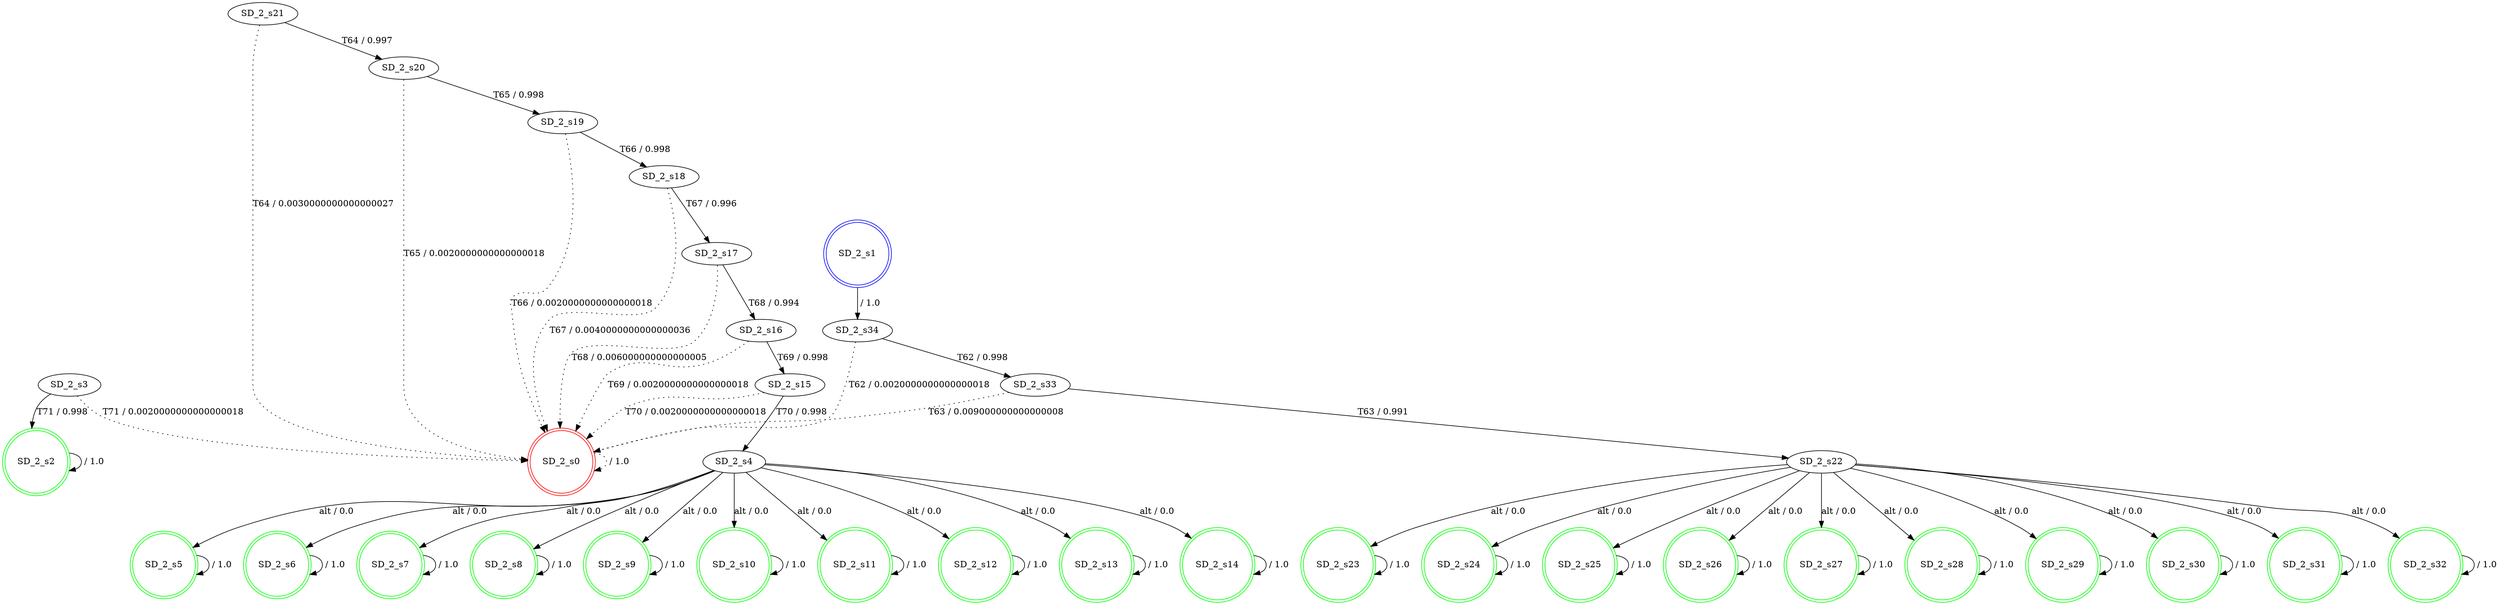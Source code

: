 digraph graphname {
SD_2_s0 [label="SD_2_s0",color=red,shape=doublecircle ];
SD_2_s1 [label="SD_2_s1",color=blue,shape=doublecircle ];
SD_2_s2 [label="SD_2_s2",color=green,shape=doublecircle ];
SD_2_s3 [label="SD_2_s3" ];
SD_2_s4 [label="SD_2_s4" ];
SD_2_s5 [label="SD_2_s5",color=green,shape=doublecircle ];
SD_2_s6 [label="SD_2_s6",color=green,shape=doublecircle ];
SD_2_s7 [label="SD_2_s7",color=green,shape=doublecircle ];
SD_2_s8 [label="SD_2_s8",color=green,shape=doublecircle ];
SD_2_s9 [label="SD_2_s9",color=green,shape=doublecircle ];
SD_2_s10 [label="SD_2_s10",color=green,shape=doublecircle ];
SD_2_s11 [label="SD_2_s11",color=green,shape=doublecircle ];
SD_2_s12 [label="SD_2_s12",color=green,shape=doublecircle ];
SD_2_s13 [label="SD_2_s13",color=green,shape=doublecircle ];
SD_2_s14 [label="SD_2_s14",color=green,shape=doublecircle ];
SD_2_s15 [label="SD_2_s15" ];
SD_2_s16 [label="SD_2_s16" ];
SD_2_s17 [label="SD_2_s17" ];
SD_2_s18 [label="SD_2_s18" ];
SD_2_s19 [label="SD_2_s19" ];
SD_2_s20 [label="SD_2_s20" ];
SD_2_s21 [label="SD_2_s21" ];
SD_2_s22 [label="SD_2_s22" ];
SD_2_s23 [label="SD_2_s23",color=green,shape=doublecircle ];
SD_2_s24 [label="SD_2_s24",color=green,shape=doublecircle ];
SD_2_s25 [label="SD_2_s25",color=green,shape=doublecircle ];
SD_2_s26 [label="SD_2_s26",color=green,shape=doublecircle ];
SD_2_s27 [label="SD_2_s27",color=green,shape=doublecircle ];
SD_2_s28 [label="SD_2_s28",color=green,shape=doublecircle ];
SD_2_s29 [label="SD_2_s29",color=green,shape=doublecircle ];
SD_2_s30 [label="SD_2_s30",color=green,shape=doublecircle ];
SD_2_s31 [label="SD_2_s31",color=green,shape=doublecircle ];
SD_2_s32 [label="SD_2_s32",color=green,shape=doublecircle ];
SD_2_s33 [label="SD_2_s33" ];
SD_2_s34 [label="SD_2_s34" ];
SD_2_s0 -> SD_2_s0 [label=" / 1.0", style=dotted];
SD_2_s1 -> SD_2_s34 [label=" / 1.0"];
SD_2_s2 -> SD_2_s2 [label=" / 1.0"];
SD_2_s3 -> SD_2_s2 [label="T71 / 0.998"];
SD_2_s3 -> SD_2_s0 [label="T71 / 0.0020000000000000018", style=dotted];
SD_2_s4 -> SD_2_s5 [label="alt / 0.0"];
SD_2_s4 -> SD_2_s6 [label="alt / 0.0"];
SD_2_s4 -> SD_2_s7 [label="alt / 0.0"];
SD_2_s4 -> SD_2_s8 [label="alt / 0.0"];
SD_2_s4 -> SD_2_s9 [label="alt / 0.0"];
SD_2_s4 -> SD_2_s10 [label="alt / 0.0"];
SD_2_s4 -> SD_2_s11 [label="alt / 0.0"];
SD_2_s4 -> SD_2_s12 [label="alt / 0.0"];
SD_2_s4 -> SD_2_s13 [label="alt / 0.0"];
SD_2_s4 -> SD_2_s14 [label="alt / 0.0"];
SD_2_s5 -> SD_2_s5 [label=" / 1.0"];
SD_2_s6 -> SD_2_s6 [label=" / 1.0"];
SD_2_s7 -> SD_2_s7 [label=" / 1.0"];
SD_2_s8 -> SD_2_s8 [label=" / 1.0"];
SD_2_s9 -> SD_2_s9 [label=" / 1.0"];
SD_2_s10 -> SD_2_s10 [label=" / 1.0"];
SD_2_s11 -> SD_2_s11 [label=" / 1.0"];
SD_2_s12 -> SD_2_s12 [label=" / 1.0"];
SD_2_s13 -> SD_2_s13 [label=" / 1.0"];
SD_2_s14 -> SD_2_s14 [label=" / 1.0"];
SD_2_s15 -> SD_2_s4 [label="T70 / 0.998"];
SD_2_s15 -> SD_2_s0 [label="T70 / 0.0020000000000000018", style=dotted];
SD_2_s16 -> SD_2_s15 [label="T69 / 0.998"];
SD_2_s16 -> SD_2_s0 [label="T69 / 0.0020000000000000018", style=dotted];
SD_2_s17 -> SD_2_s16 [label="T68 / 0.994"];
SD_2_s17 -> SD_2_s0 [label="T68 / 0.006000000000000005", style=dotted];
SD_2_s18 -> SD_2_s17 [label="T67 / 0.996"];
SD_2_s18 -> SD_2_s0 [label="T67 / 0.0040000000000000036", style=dotted];
SD_2_s19 -> SD_2_s18 [label="T66 / 0.998"];
SD_2_s19 -> SD_2_s0 [label="T66 / 0.0020000000000000018", style=dotted];
SD_2_s20 -> SD_2_s19 [label="T65 / 0.998"];
SD_2_s20 -> SD_2_s0 [label="T65 / 0.0020000000000000018", style=dotted];
SD_2_s21 -> SD_2_s20 [label="T64 / 0.997"];
SD_2_s21 -> SD_2_s0 [label="T64 / 0.0030000000000000027", style=dotted];
SD_2_s22 -> SD_2_s23 [label="alt / 0.0"];
SD_2_s22 -> SD_2_s24 [label="alt / 0.0"];
SD_2_s22 -> SD_2_s25 [label="alt / 0.0"];
SD_2_s22 -> SD_2_s26 [label="alt / 0.0"];
SD_2_s22 -> SD_2_s27 [label="alt / 0.0"];
SD_2_s22 -> SD_2_s28 [label="alt / 0.0"];
SD_2_s22 -> SD_2_s29 [label="alt / 0.0"];
SD_2_s22 -> SD_2_s30 [label="alt / 0.0"];
SD_2_s22 -> SD_2_s31 [label="alt / 0.0"];
SD_2_s22 -> SD_2_s32 [label="alt / 0.0"];
SD_2_s23 -> SD_2_s23 [label=" / 1.0"];
SD_2_s24 -> SD_2_s24 [label=" / 1.0"];
SD_2_s25 -> SD_2_s25 [label=" / 1.0"];
SD_2_s26 -> SD_2_s26 [label=" / 1.0"];
SD_2_s27 -> SD_2_s27 [label=" / 1.0"];
SD_2_s28 -> SD_2_s28 [label=" / 1.0"];
SD_2_s29 -> SD_2_s29 [label=" / 1.0"];
SD_2_s30 -> SD_2_s30 [label=" / 1.0"];
SD_2_s31 -> SD_2_s31 [label=" / 1.0"];
SD_2_s32 -> SD_2_s32 [label=" / 1.0"];
SD_2_s33 -> SD_2_s22 [label="T63 / 0.991"];
SD_2_s33 -> SD_2_s0 [label="T63 / 0.009000000000000008", style=dotted];
SD_2_s34 -> SD_2_s33 [label="T62 / 0.998"];
SD_2_s34 -> SD_2_s0 [label="T62 / 0.0020000000000000018", style=dotted];
}